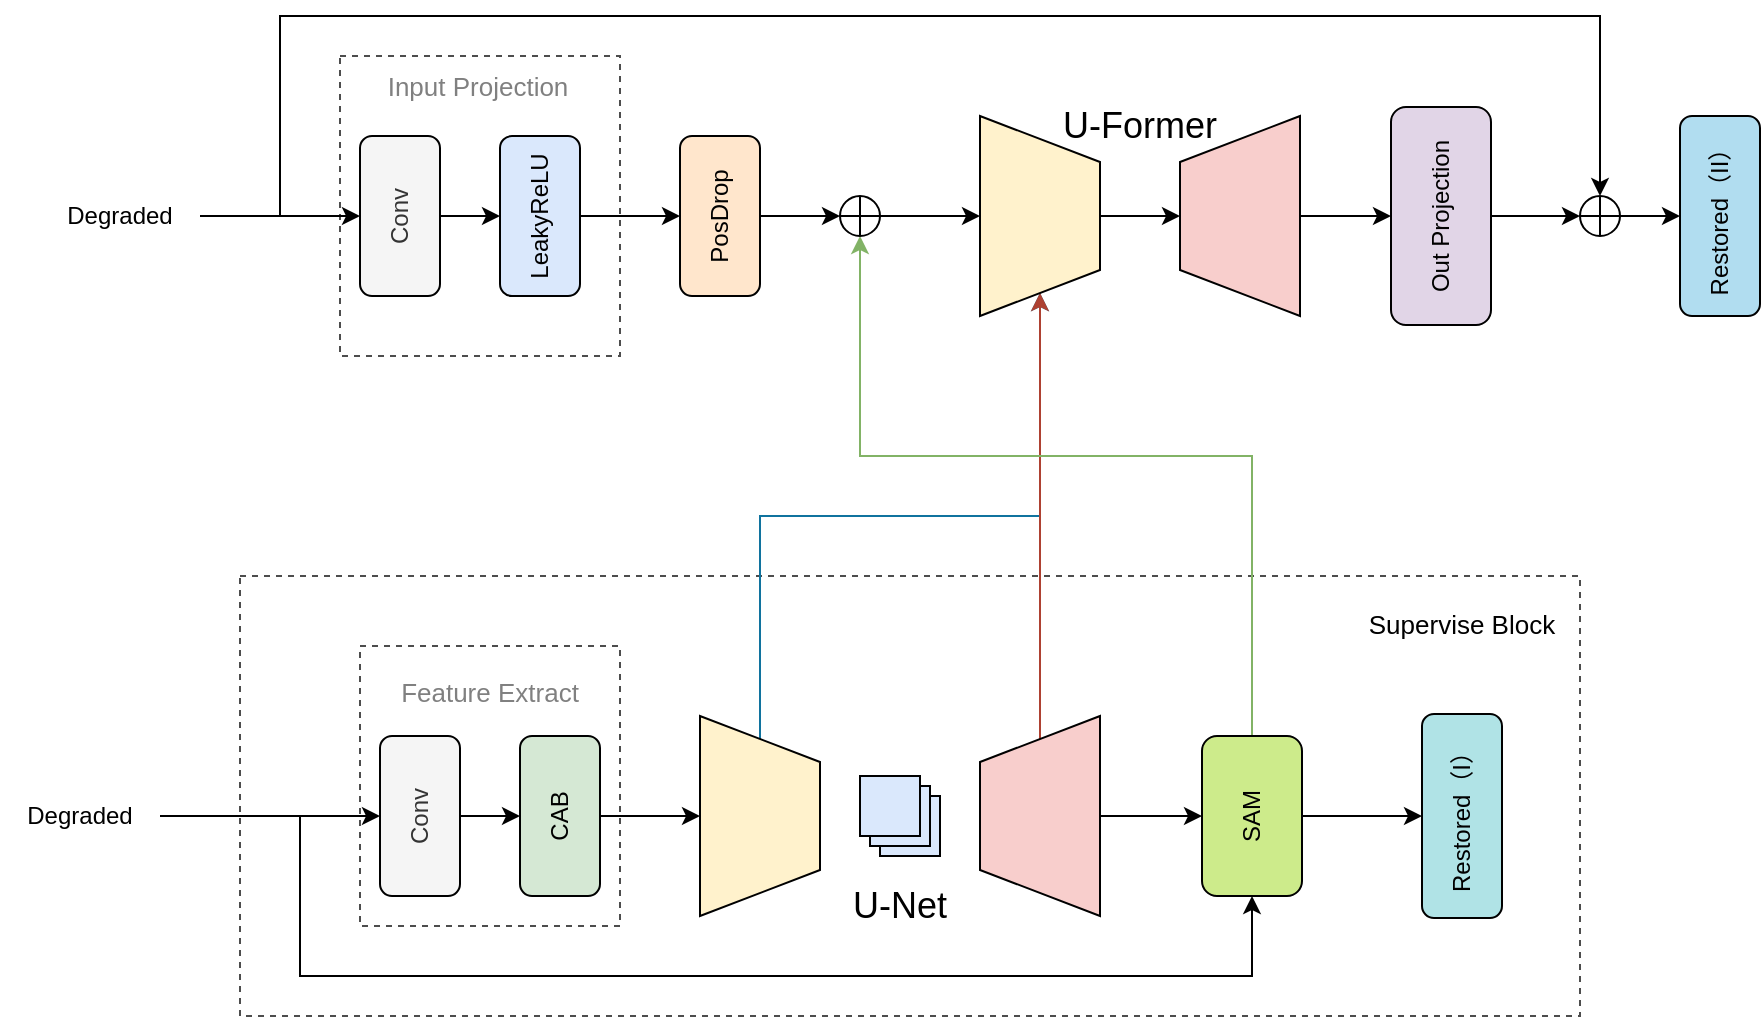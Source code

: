 <mxfile version="15.6.5" type="github">
  <diagram id="py5yeUaVm4n7BHrZ4ISx" name="第 1 页">
    <mxGraphModel dx="1865" dy="491" grid="1" gridSize="10" guides="1" tooltips="1" connect="1" arrows="1" fold="1" page="1" pageScale="1" pageWidth="827" pageHeight="1169" math="0" shadow="0">
      <root>
        <mxCell id="0" />
        <mxCell id="1" parent="0" />
        <mxCell id="ETKLxBbiwb28MDYgb0md-59" value="&lt;pre style=&quot;background-color: rgb(255 , 255 , 255) ; font-family: &amp;quot;jetbrains mono&amp;quot; , monospace ; font-size: 10px&quot;&gt;&lt;br&gt;&lt;/pre&gt;" style="rounded=0;whiteSpace=wrap;html=1;verticalAlign=top;fillColor=none;align=left;dashed=1;strokeColor=#4D4D4D;fontColor=default;" vertex="1" parent="1">
          <mxGeometry x="80" y="840" width="670" height="220" as="geometry" />
        </mxCell>
        <mxCell id="Ckwlon2BifFLdE8AZgkC-35" value="&lt;pre style=&quot;background-color: rgb(255 , 255 , 255) ; font-family: &amp;quot;jetbrains mono&amp;quot; , monospace ; font-size: 10px&quot;&gt;&lt;br&gt;&lt;/pre&gt;" style="rounded=0;whiteSpace=wrap;html=1;verticalAlign=top;fillColor=none;align=center;dashed=1;strokeColor=#4D4D4D;fontColor=default;" parent="1" vertex="1">
          <mxGeometry x="130" y="580" width="140" height="150" as="geometry" />
        </mxCell>
        <mxCell id="Ckwlon2BifFLdE8AZgkC-6" value="&lt;pre style=&quot;background-color: rgb(255 , 255 , 255) ; font-family: &amp;quot;jetbrains mono&amp;quot; , monospace ; font-size: 10px&quot;&gt;&lt;br&gt;&lt;/pre&gt;" style="rounded=0;whiteSpace=wrap;html=1;verticalAlign=top;fillColor=none;align=center;dashed=1;strokeColor=#4D4D4D;fontColor=#666666;" parent="1" vertex="1">
          <mxGeometry x="140" y="875" width="130" height="140" as="geometry" />
        </mxCell>
        <mxCell id="Ckwlon2BifFLdE8AZgkC-3" value="" style="edgeStyle=orthogonalEdgeStyle;rounded=0;orthogonalLoop=1;jettySize=auto;html=1;" parent="1" source="Ckwlon2BifFLdE8AZgkC-1" target="Ckwlon2BifFLdE8AZgkC-2" edge="1">
          <mxGeometry relative="1" as="geometry" />
        </mxCell>
        <mxCell id="ETKLxBbiwb28MDYgb0md-62" style="edgeStyle=orthogonalEdgeStyle;rounded=0;orthogonalLoop=1;jettySize=auto;html=1;exitX=1;exitY=0.5;exitDx=0;exitDy=0;entryX=0;entryY=0.5;entryDx=0;entryDy=0;labelBackgroundColor=default;fontSize=13;fontColor=default;strokeColor=default;" edge="1" parent="1" source="Ckwlon2BifFLdE8AZgkC-1" target="Ckwlon2BifFLdE8AZgkC-10">
          <mxGeometry relative="1" as="geometry">
            <Array as="points">
              <mxPoint x="110" y="960" />
              <mxPoint x="110" y="1040" />
              <mxPoint x="586" y="1040" />
            </Array>
          </mxGeometry>
        </mxCell>
        <mxCell id="Ckwlon2BifFLdE8AZgkC-1" value="Degraded" style="rounded=0;whiteSpace=wrap;html=1;fillColor=none;strokeColor=none;fontColor=default;" parent="1" vertex="1">
          <mxGeometry x="-40" y="940" width="80" height="40" as="geometry" />
        </mxCell>
        <mxCell id="Ckwlon2BifFLdE8AZgkC-5" style="edgeStyle=orthogonalEdgeStyle;rounded=0;orthogonalLoop=1;jettySize=auto;html=1;exitX=0.5;exitY=1;exitDx=0;exitDy=0;entryX=0.5;entryY=0;entryDx=0;entryDy=0;" parent="1" source="Ckwlon2BifFLdE8AZgkC-2" target="Ckwlon2BifFLdE8AZgkC-4" edge="1">
          <mxGeometry relative="1" as="geometry" />
        </mxCell>
        <mxCell id="Ckwlon2BifFLdE8AZgkC-2" value="Conv" style="rounded=1;whiteSpace=wrap;html=1;rotation=-90;verticalAlign=middle;fillColor=#f5f5f5;strokeColor=#000000;fontColor=#333333;" parent="1" vertex="1">
          <mxGeometry x="130" y="940" width="80" height="40" as="geometry" />
        </mxCell>
        <mxCell id="Ckwlon2BifFLdE8AZgkC-9" style="edgeStyle=orthogonalEdgeStyle;rounded=0;orthogonalLoop=1;jettySize=auto;html=1;exitX=0.5;exitY=1;exitDx=0;exitDy=0;entryX=0.5;entryY=0;entryDx=0;entryDy=0;" parent="1" source="Ckwlon2BifFLdE8AZgkC-4" target="Ckwlon2BifFLdE8AZgkC-7" edge="1">
          <mxGeometry relative="1" as="geometry" />
        </mxCell>
        <mxCell id="Ckwlon2BifFLdE8AZgkC-4" value="CAB" style="rounded=1;whiteSpace=wrap;html=1;rotation=-90;verticalAlign=middle;fillColor=#d5e8d4;strokeColor=#000000;fontColor=default;" parent="1" vertex="1">
          <mxGeometry x="200" y="940" width="80" height="40" as="geometry" />
        </mxCell>
        <mxCell id="Ckwlon2BifFLdE8AZgkC-26" style="edgeStyle=orthogonalEdgeStyle;rounded=0;orthogonalLoop=1;jettySize=auto;html=1;exitX=1;exitY=0.5;exitDx=0;exitDy=0;fontColor=#FF170F;fillColor=#b1ddf0;strokeColor=#10739e;labelBackgroundColor=default;" parent="1" source="Ckwlon2BifFLdE8AZgkC-7" target="Ckwlon2BifFLdE8AZgkC-21" edge="1">
          <mxGeometry relative="1" as="geometry">
            <Array as="points">
              <mxPoint x="340" y="810" />
              <mxPoint x="480" y="810" />
            </Array>
          </mxGeometry>
        </mxCell>
        <mxCell id="Ckwlon2BifFLdE8AZgkC-7" value="" style="verticalLabelPosition=middle;verticalAlign=middle;html=1;shape=trapezoid;perimeter=trapezoidPerimeter;whiteSpace=wrap;size=0.23;arcSize=10;flipV=1;labelPosition=center;align=center;rotation=-90;fillColor=#fff2cc;strokeColor=#000000;fontColor=default;" parent="1" vertex="1">
          <mxGeometry x="290" y="930" width="100" height="60" as="geometry" />
        </mxCell>
        <mxCell id="Ckwlon2BifFLdE8AZgkC-14" value="" style="edgeStyle=orthogonalEdgeStyle;rounded=0;orthogonalLoop=1;jettySize=auto;html=1;" parent="1" source="Ckwlon2BifFLdE8AZgkC-8" target="Ckwlon2BifFLdE8AZgkC-10" edge="1">
          <mxGeometry relative="1" as="geometry" />
        </mxCell>
        <mxCell id="Ckwlon2BifFLdE8AZgkC-25" style="edgeStyle=orthogonalEdgeStyle;rounded=0;orthogonalLoop=1;jettySize=auto;html=1;exitX=0;exitY=0.5;exitDx=0;exitDy=0;entryX=0;entryY=0.5;entryDx=0;entryDy=0;fontColor=#FF170F;fillColor=#fad9d5;strokeColor=#ae4132;labelBackgroundColor=default;" parent="1" source="Ckwlon2BifFLdE8AZgkC-8" target="Ckwlon2BifFLdE8AZgkC-21" edge="1">
          <mxGeometry relative="1" as="geometry" />
        </mxCell>
        <mxCell id="Ckwlon2BifFLdE8AZgkC-8" value="" style="verticalLabelPosition=middle;verticalAlign=middle;html=1;shape=trapezoid;perimeter=trapezoidPerimeter;whiteSpace=wrap;size=0.23;arcSize=10;flipV=1;labelPosition=center;align=center;rotation=90;fillColor=#f8cecc;strokeColor=#000000;fontColor=default;" parent="1" vertex="1">
          <mxGeometry x="430" y="930" width="100" height="60" as="geometry" />
        </mxCell>
        <mxCell id="Ckwlon2BifFLdE8AZgkC-13" value="" style="edgeStyle=orthogonalEdgeStyle;rounded=0;orthogonalLoop=1;jettySize=auto;html=1;" parent="1" source="Ckwlon2BifFLdE8AZgkC-10" target="Ckwlon2BifFLdE8AZgkC-12" edge="1">
          <mxGeometry relative="1" as="geometry" />
        </mxCell>
        <mxCell id="Ckwlon2BifFLdE8AZgkC-59" style="edgeStyle=orthogonalEdgeStyle;rounded=0;orthogonalLoop=1;jettySize=auto;html=1;exitX=1;exitY=0.5;exitDx=0;exitDy=0;entryX=0.5;entryY=1;entryDx=0;entryDy=0;fontColor=#FF170F;fillColor=#d5e8d4;strokeColor=#82b366;gradientColor=#97d077;" parent="1" source="Ckwlon2BifFLdE8AZgkC-10" target="Ckwlon2BifFLdE8AZgkC-56" edge="1">
          <mxGeometry relative="1" as="geometry">
            <Array as="points">
              <mxPoint x="586" y="780" />
              <mxPoint x="390" y="780" />
            </Array>
          </mxGeometry>
        </mxCell>
        <mxCell id="Ckwlon2BifFLdE8AZgkC-10" value="SAM" style="rounded=1;whiteSpace=wrap;html=1;rotation=-90;verticalAlign=middle;fillColor=#cdeb8b;strokeColor=#000000;fontColor=default;" parent="1" vertex="1">
          <mxGeometry x="546" y="935" width="80" height="50" as="geometry" />
        </mxCell>
        <mxCell id="Ckwlon2BifFLdE8AZgkC-12" value="Restored（I）" style="rounded=1;whiteSpace=wrap;html=1;rotation=-90;verticalAlign=middle;fillColor=#b0e3e6;strokeColor=#000000;fontColor=default;" parent="1" vertex="1">
          <mxGeometry x="640" y="940" width="102" height="40" as="geometry" />
        </mxCell>
        <mxCell id="Ckwlon2BifFLdE8AZgkC-15" value="" style="verticalLabelPosition=bottom;verticalAlign=top;html=1;shape=mxgraph.basic.layered_rect;dx=10;outlineConnect=0;fillColor=#dae8fc;strokeColor=#000000;fontColor=default;" parent="1" vertex="1">
          <mxGeometry x="390" y="940" width="40" height="40" as="geometry" />
        </mxCell>
        <mxCell id="Ckwlon2BifFLdE8AZgkC-18" value="&lt;h2&gt;&lt;span style=&quot;font-weight: normal&quot;&gt;U-Net&lt;/span&gt;&lt;/h2&gt;" style="text;html=1;strokeColor=none;fillColor=none;align=center;verticalAlign=middle;whiteSpace=wrap;rounded=0;fontColor=default;" parent="1" vertex="1">
          <mxGeometry x="360" y="990" width="100" height="30" as="geometry" />
        </mxCell>
        <mxCell id="Ckwlon2BifFLdE8AZgkC-20" value="&lt;h3&gt;&lt;font color=&quot;#808080&quot; style=&quot;font-weight: normal ; font-size: 13px&quot;&gt;Feature Extract&lt;/font&gt;&lt;/h3&gt;" style="text;html=1;strokeColor=none;fillColor=none;align=center;verticalAlign=middle;whiteSpace=wrap;rounded=0;fontColor=#FF170F;" parent="1" vertex="1">
          <mxGeometry x="140" y="888" width="130" height="20" as="geometry" />
        </mxCell>
        <mxCell id="Ckwlon2BifFLdE8AZgkC-24" value="" style="edgeStyle=orthogonalEdgeStyle;rounded=0;orthogonalLoop=1;jettySize=auto;html=1;fontColor=#FF170F;" parent="1" source="Ckwlon2BifFLdE8AZgkC-21" target="Ckwlon2BifFLdE8AZgkC-22" edge="1">
          <mxGeometry relative="1" as="geometry" />
        </mxCell>
        <mxCell id="Ckwlon2BifFLdE8AZgkC-21" value="" style="verticalLabelPosition=middle;verticalAlign=middle;html=1;shape=trapezoid;perimeter=trapezoidPerimeter;whiteSpace=wrap;size=0.23;arcSize=10;flipV=1;labelPosition=center;align=center;rotation=-90;fillColor=#fff2cc;strokeColor=#000000;fontColor=default;" parent="1" vertex="1">
          <mxGeometry x="430" y="630" width="100" height="60" as="geometry" />
        </mxCell>
        <mxCell id="Ckwlon2BifFLdE8AZgkC-66" value="" style="edgeStyle=orthogonalEdgeStyle;rounded=0;orthogonalLoop=1;jettySize=auto;html=1;fontColor=#FF170F;" parent="1" source="Ckwlon2BifFLdE8AZgkC-22" target="Ckwlon2BifFLdE8AZgkC-65" edge="1">
          <mxGeometry relative="1" as="geometry" />
        </mxCell>
        <mxCell id="Ckwlon2BifFLdE8AZgkC-22" value="" style="verticalLabelPosition=middle;verticalAlign=middle;html=1;shape=trapezoid;perimeter=trapezoidPerimeter;whiteSpace=wrap;size=0.23;arcSize=10;flipV=1;labelPosition=center;align=center;rotation=90;fillColor=#f8cecc;strokeColor=#000000;fontColor=default;" parent="1" vertex="1">
          <mxGeometry x="530" y="630" width="100" height="60" as="geometry" />
        </mxCell>
        <mxCell id="Ckwlon2BifFLdE8AZgkC-23" value="&lt;h2&gt;&lt;span style=&quot;font-weight: normal&quot;&gt;U-Former&lt;/span&gt;&lt;/h2&gt;" style="text;html=1;strokeColor=none;fillColor=none;align=center;verticalAlign=middle;whiteSpace=wrap;rounded=0;fontColor=default;" parent="1" vertex="1">
          <mxGeometry x="480" y="600" width="100" height="30" as="geometry" />
        </mxCell>
        <mxCell id="Ckwlon2BifFLdE8AZgkC-50" value="" style="edgeStyle=orthogonalEdgeStyle;rounded=0;orthogonalLoop=1;jettySize=auto;html=1;fontColor=#FF170F;strokeColor=default;labelBackgroundColor=default;" parent="1" source="Ckwlon2BifFLdE8AZgkC-28" target="Ckwlon2BifFLdE8AZgkC-33" edge="1">
          <mxGeometry relative="1" as="geometry" />
        </mxCell>
        <mxCell id="ETKLxBbiwb28MDYgb0md-58" style="edgeStyle=orthogonalEdgeStyle;rounded=0;orthogonalLoop=1;jettySize=auto;html=1;exitX=1;exitY=0.5;exitDx=0;exitDy=0;entryX=0.5;entryY=0;entryDx=0;entryDy=0;labelBackgroundColor=default;fontSize=13;fontColor=default;strokeColor=default;" edge="1" parent="1" target="ETKLxBbiwb28MDYgb0md-53">
          <mxGeometry relative="1" as="geometry">
            <mxPoint x="60" y="660" as="sourcePoint" />
            <Array as="points">
              <mxPoint x="100" y="660" />
              <mxPoint x="100" y="560" />
              <mxPoint x="760" y="560" />
            </Array>
          </mxGeometry>
        </mxCell>
        <mxCell id="Ckwlon2BifFLdE8AZgkC-28" value="Degraded" style="rounded=0;whiteSpace=wrap;html=1;fillColor=none;strokeColor=none;fontColor=default;" parent="1" vertex="1">
          <mxGeometry x="-20" y="640" width="80" height="40" as="geometry" />
        </mxCell>
        <mxCell id="Ckwlon2BifFLdE8AZgkC-32" style="edgeStyle=orthogonalEdgeStyle;rounded=0;orthogonalLoop=1;jettySize=auto;html=1;exitX=0.5;exitY=1;exitDx=0;exitDy=0;entryX=0.5;entryY=0;entryDx=0;entryDy=0;" parent="1" source="Ckwlon2BifFLdE8AZgkC-33" target="Ckwlon2BifFLdE8AZgkC-34" edge="1">
          <mxGeometry relative="1" as="geometry" />
        </mxCell>
        <mxCell id="Ckwlon2BifFLdE8AZgkC-33" value="Conv" style="rounded=1;whiteSpace=wrap;html=1;rotation=-90;verticalAlign=middle;fillColor=#f5f5f5;strokeColor=#000000;fontColor=#333333;" parent="1" vertex="1">
          <mxGeometry x="120" y="640" width="80" height="40" as="geometry" />
        </mxCell>
        <mxCell id="Ckwlon2BifFLdE8AZgkC-51" style="edgeStyle=orthogonalEdgeStyle;rounded=0;orthogonalLoop=1;jettySize=auto;html=1;exitX=0.5;exitY=1;exitDx=0;exitDy=0;entryX=0.5;entryY=0;entryDx=0;entryDy=0;fontColor=#FF170F;" parent="1" source="Ckwlon2BifFLdE8AZgkC-34" target="Ckwlon2BifFLdE8AZgkC-36" edge="1">
          <mxGeometry relative="1" as="geometry" />
        </mxCell>
        <mxCell id="Ckwlon2BifFLdE8AZgkC-34" value="LeakyReLU" style="rounded=1;whiteSpace=wrap;html=1;rotation=-90;verticalAlign=middle;fillColor=#dae8fc;strokeColor=#000000;fontColor=default;" parent="1" vertex="1">
          <mxGeometry x="190" y="640" width="80" height="40" as="geometry" />
        </mxCell>
        <mxCell id="Ckwlon2BifFLdE8AZgkC-57" value="" style="edgeStyle=orthogonalEdgeStyle;rounded=0;orthogonalLoop=1;jettySize=auto;html=1;fontColor=#FF170F;" parent="1" source="Ckwlon2BifFLdE8AZgkC-36" target="Ckwlon2BifFLdE8AZgkC-56" edge="1">
          <mxGeometry relative="1" as="geometry" />
        </mxCell>
        <mxCell id="Ckwlon2BifFLdE8AZgkC-36" value="PosDrop" style="rounded=1;whiteSpace=wrap;html=1;rotation=-90;verticalAlign=middle;fillColor=#ffe6cc;strokeColor=#000000;fontColor=default;" parent="1" vertex="1">
          <mxGeometry x="280" y="640" width="80" height="40" as="geometry" />
        </mxCell>
        <mxCell id="Ckwlon2BifFLdE8AZgkC-53" value="&lt;h3&gt;&lt;span style=&quot;font-weight: normal&quot;&gt;&lt;font color=&quot;#808080&quot; style=&quot;font-size: 13px&quot;&gt;Input Projection&lt;/font&gt;&lt;/span&gt;&lt;/h3&gt;" style="text;html=1;strokeColor=none;fillColor=none;align=center;verticalAlign=middle;whiteSpace=wrap;rounded=0;fontColor=#FF170F;" parent="1" vertex="1">
          <mxGeometry x="134" y="585" width="130" height="20" as="geometry" />
        </mxCell>
        <mxCell id="Ckwlon2BifFLdE8AZgkC-58" value="" style="edgeStyle=orthogonalEdgeStyle;rounded=0;orthogonalLoop=1;jettySize=auto;html=1;fontColor=#FF170F;" parent="1" source="Ckwlon2BifFLdE8AZgkC-56" target="Ckwlon2BifFLdE8AZgkC-21" edge="1">
          <mxGeometry relative="1" as="geometry" />
        </mxCell>
        <mxCell id="Ckwlon2BifFLdE8AZgkC-56" value="" style="shape=orEllipse;perimeter=ellipsePerimeter;whiteSpace=wrap;html=1;backgroundOutline=1;fontColor=#FF170F;strokeColor=#000000;align=center;verticalAlign=top;fillColor=default;" parent="1" vertex="1">
          <mxGeometry x="380" y="650" width="20" height="20" as="geometry" />
        </mxCell>
        <mxCell id="Ckwlon2BifFLdE8AZgkC-60" value="Restored（II）" style="rounded=1;whiteSpace=wrap;html=1;rotation=-90;verticalAlign=middle;fillColor=#b1ddf0;strokeColor=default;fontColor=default;labelBackgroundColor=none;" parent="1" vertex="1">
          <mxGeometry x="770" y="640" width="100" height="40" as="geometry" />
        </mxCell>
        <mxCell id="ETKLxBbiwb28MDYgb0md-56" style="edgeStyle=orthogonalEdgeStyle;rounded=0;orthogonalLoop=1;jettySize=auto;html=1;exitX=0.5;exitY=1;exitDx=0;exitDy=0;entryX=0;entryY=0.5;entryDx=0;entryDy=0;labelBackgroundColor=default;fontSize=13;fontColor=default;strokeColor=default;" edge="1" parent="1" source="Ckwlon2BifFLdE8AZgkC-65" target="ETKLxBbiwb28MDYgb0md-53">
          <mxGeometry relative="1" as="geometry" />
        </mxCell>
        <mxCell id="Ckwlon2BifFLdE8AZgkC-65" value="Out Projection" style="rounded=1;whiteSpace=wrap;html=1;rotation=-90;verticalAlign=middle;fillColor=#e1d5e7;strokeColor=#000000;fontColor=default;" parent="1" vertex="1">
          <mxGeometry x="626" y="635" width="109" height="50" as="geometry" />
        </mxCell>
        <mxCell id="ETKLxBbiwb28MDYgb0md-57" style="edgeStyle=orthogonalEdgeStyle;rounded=0;orthogonalLoop=1;jettySize=auto;html=1;exitX=1;exitY=0.5;exitDx=0;exitDy=0;labelBackgroundColor=default;fontSize=13;fontColor=default;strokeColor=default;" edge="1" parent="1" source="ETKLxBbiwb28MDYgb0md-53" target="Ckwlon2BifFLdE8AZgkC-60">
          <mxGeometry relative="1" as="geometry" />
        </mxCell>
        <mxCell id="ETKLxBbiwb28MDYgb0md-53" value="" style="shape=orEllipse;perimeter=ellipsePerimeter;whiteSpace=wrap;html=1;backgroundOutline=1;fontColor=default;strokeColor=default;align=center;verticalAlign=top;fillColor=default;labelBackgroundColor=default;" vertex="1" parent="1">
          <mxGeometry x="750" y="650" width="20" height="20" as="geometry" />
        </mxCell>
        <mxCell id="ETKLxBbiwb28MDYgb0md-60" value="Supervise Block" style="text;html=1;strokeColor=none;fillColor=none;align=center;verticalAlign=middle;whiteSpace=wrap;rounded=0;labelBackgroundColor=none;fontSize=13;fontColor=default;" vertex="1" parent="1">
          <mxGeometry x="631" y="853" width="120" height="22" as="geometry" />
        </mxCell>
      </root>
    </mxGraphModel>
  </diagram>
</mxfile>
